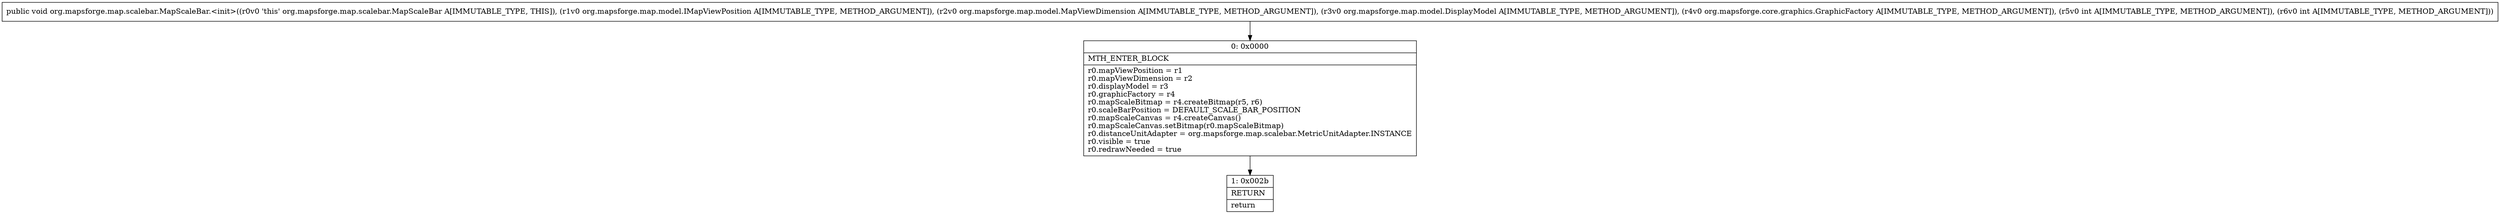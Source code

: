 digraph "CFG fororg.mapsforge.map.scalebar.MapScaleBar.\<init\>(Lorg\/mapsforge\/map\/model\/IMapViewPosition;Lorg\/mapsforge\/map\/model\/MapViewDimension;Lorg\/mapsforge\/map\/model\/DisplayModel;Lorg\/mapsforge\/core\/graphics\/GraphicFactory;II)V" {
Node_0 [shape=record,label="{0\:\ 0x0000|MTH_ENTER_BLOCK\l|r0.mapViewPosition = r1\lr0.mapViewDimension = r2\lr0.displayModel = r3\lr0.graphicFactory = r4\lr0.mapScaleBitmap = r4.createBitmap(r5, r6)\lr0.scaleBarPosition = DEFAULT_SCALE_BAR_POSITION\lr0.mapScaleCanvas = r4.createCanvas()\lr0.mapScaleCanvas.setBitmap(r0.mapScaleBitmap)\lr0.distanceUnitAdapter = org.mapsforge.map.scalebar.MetricUnitAdapter.INSTANCE\lr0.visible = true\lr0.redrawNeeded = true\l}"];
Node_1 [shape=record,label="{1\:\ 0x002b|RETURN\l|return\l}"];
MethodNode[shape=record,label="{public void org.mapsforge.map.scalebar.MapScaleBar.\<init\>((r0v0 'this' org.mapsforge.map.scalebar.MapScaleBar A[IMMUTABLE_TYPE, THIS]), (r1v0 org.mapsforge.map.model.IMapViewPosition A[IMMUTABLE_TYPE, METHOD_ARGUMENT]), (r2v0 org.mapsforge.map.model.MapViewDimension A[IMMUTABLE_TYPE, METHOD_ARGUMENT]), (r3v0 org.mapsforge.map.model.DisplayModel A[IMMUTABLE_TYPE, METHOD_ARGUMENT]), (r4v0 org.mapsforge.core.graphics.GraphicFactory A[IMMUTABLE_TYPE, METHOD_ARGUMENT]), (r5v0 int A[IMMUTABLE_TYPE, METHOD_ARGUMENT]), (r6v0 int A[IMMUTABLE_TYPE, METHOD_ARGUMENT])) }"];
MethodNode -> Node_0;
Node_0 -> Node_1;
}

